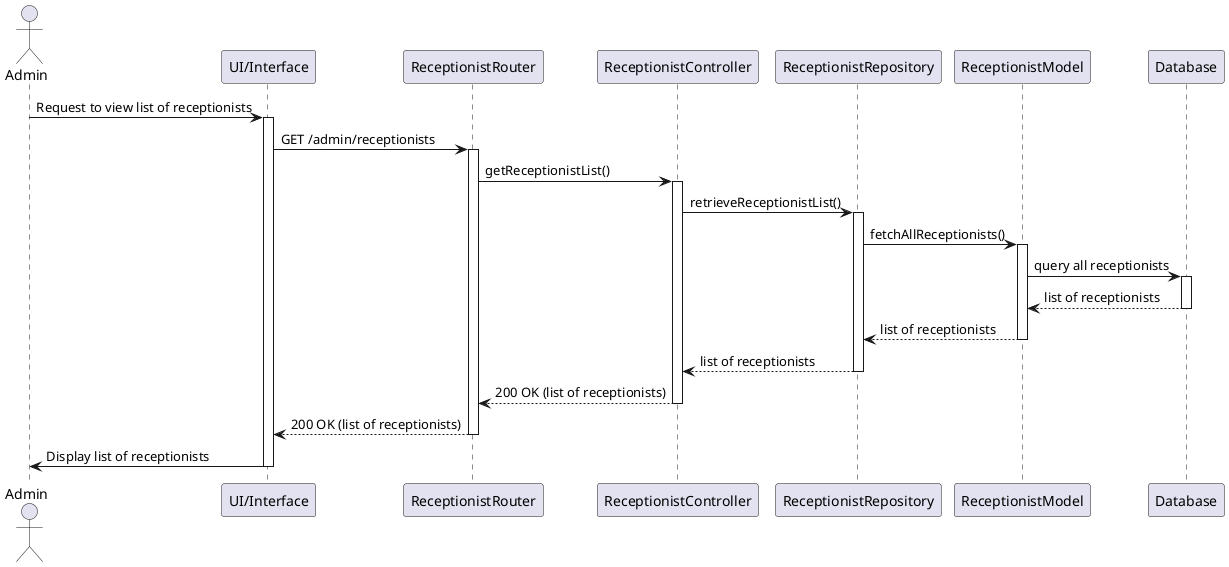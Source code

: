 @startuml
actor Admin
participant "UI/Interface" as UI
participant "ReceptionistRouter" as Router
participant "ReceptionistController" as Controller
participant "ReceptionistRepository" as Repository
participant "ReceptionistModel" as ReceptionistModel
participant "Database" as DB

Admin -> UI: Request to view list of receptionists
activate UI
UI -> Router: GET /admin/receptionists
activate Router
Router -> Controller: getReceptionistList()
activate Controller
Controller -> Repository: retrieveReceptionistList()
activate Repository

Repository -> ReceptionistModel: fetchAllReceptionists()
activate ReceptionistModel
ReceptionistModel -> DB: query all receptionists
activate DB
DB --> ReceptionistModel: list of receptionists
deactivate DB
ReceptionistModel --> Repository: list of receptionists
deactivate ReceptionistModel
Repository --> Controller: list of receptionists
deactivate Repository

Controller --> Router: 200 OK (list of receptionists)
deactivate Controller
Router --> UI: 200 OK (list of receptionists)
deactivate Router
UI -> Admin: Display list of receptionists
deactivate UI
@enduml
